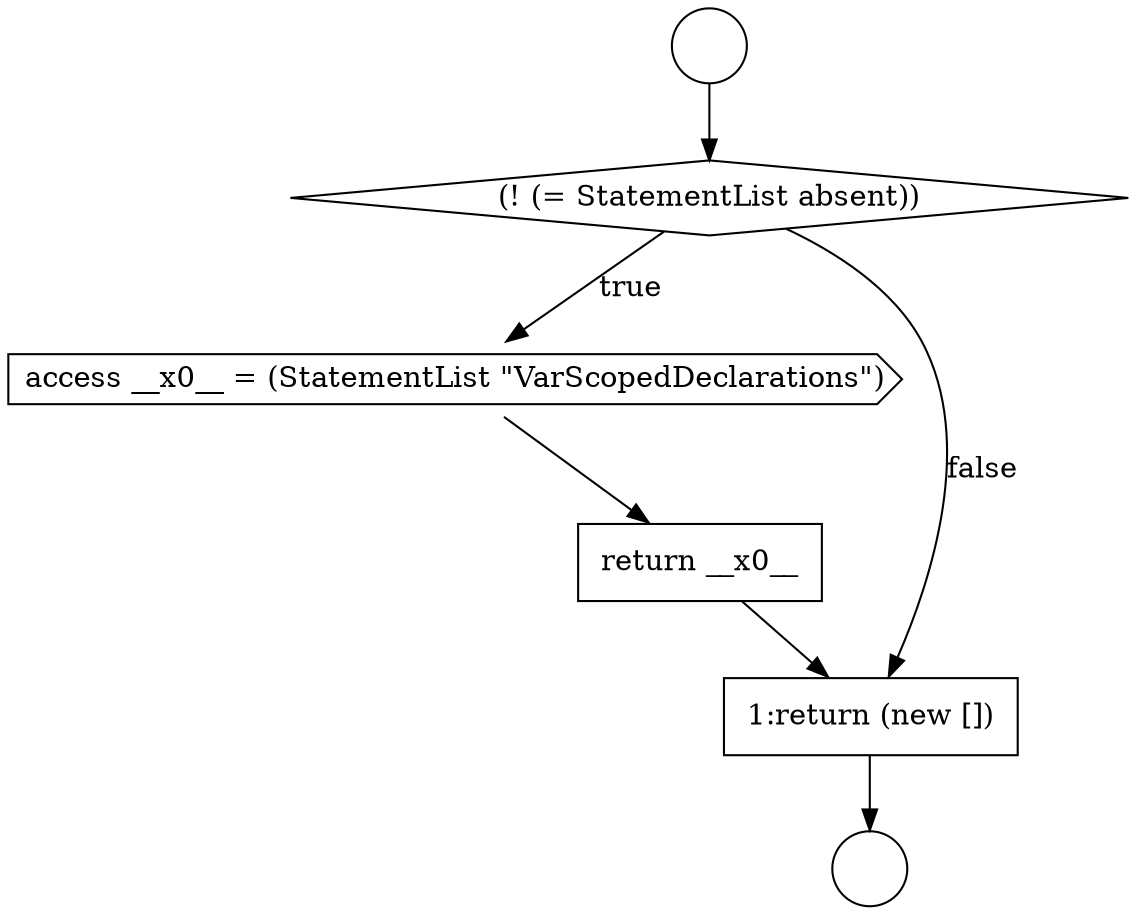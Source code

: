 digraph {
  node7161 [shape=none, margin=0, label=<<font color="black">
    <table border="0" cellborder="1" cellspacing="0" cellpadding="10">
      <tr><td align="left">return __x0__</td></tr>
    </table>
  </font>> color="black" fillcolor="white" style=filled]
  node7160 [shape=cds, label=<<font color="black">access __x0__ = (StatementList &quot;VarScopedDeclarations&quot;)</font>> color="black" fillcolor="white" style=filled]
  node7162 [shape=none, margin=0, label=<<font color="black">
    <table border="0" cellborder="1" cellspacing="0" cellpadding="10">
      <tr><td align="left">1:return (new [])</td></tr>
    </table>
  </font>> color="black" fillcolor="white" style=filled]
  node7158 [shape=circle label=" " color="black" fillcolor="white" style=filled]
  node7159 [shape=diamond, label=<<font color="black">(! (= StatementList absent))</font>> color="black" fillcolor="white" style=filled]
  node7157 [shape=circle label=" " color="black" fillcolor="white" style=filled]
  node7160 -> node7161 [ color="black"]
  node7159 -> node7160 [label=<<font color="black">true</font>> color="black"]
  node7159 -> node7162 [label=<<font color="black">false</font>> color="black"]
  node7157 -> node7159 [ color="black"]
  node7161 -> node7162 [ color="black"]
  node7162 -> node7158 [ color="black"]
}
